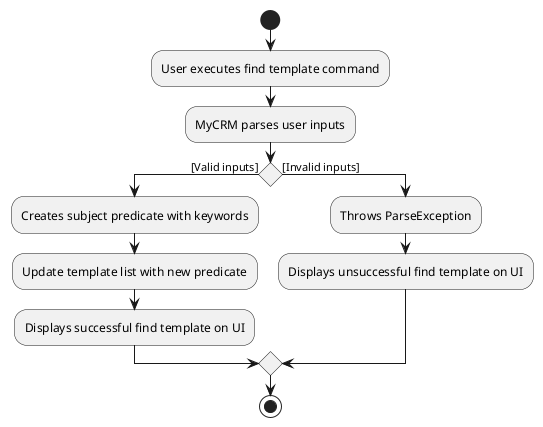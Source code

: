@startuml
start
:User executes find template command;
:MyCRM parses user inputs;
if () then ([Valid inputs])
    :Creates subject predicate with keywords;
    :Update template list with new predicate;
    :Displays successful find template on UI;
else ([Invalid inputs])
    :Throws ParseException;
    :Displays unsuccessful find template on UI;
endif
stop
@enduml
